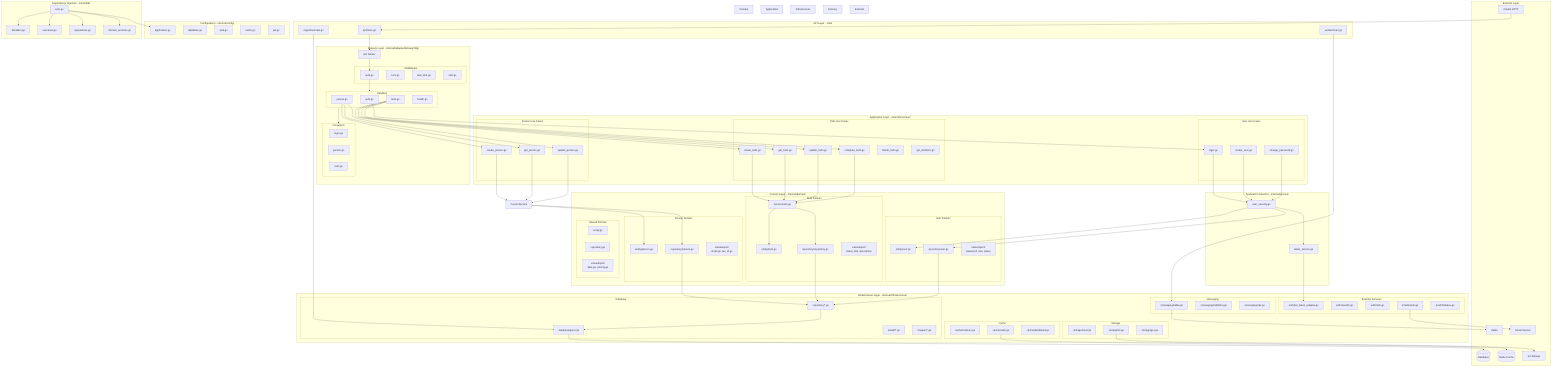 ---
config:
  layout: fixed
---
flowchart TB
 subgraph subGraph0["External Layer"]
        Client["Cliente HTTP"]
        DB[("Database")]
        Redis[("Redis Cache")]
        S3["S3 Storage"]
        Kafka["Kafka"]
        Email["Email Service"]
  end
 subgraph subGraph1["API Layer - cmd/"]
        API["api/main.go"]
        Worker["worker/main.go"]
        Migration["migration/main.go"]
  end
 subgraph Handlers["Handlers"]
        AuthHandler["auth.go"]
        PersonHandler["person.go"]
        TodoHandler["todo.go"]
        HealthHandler["health.go"]
  end
 subgraph Middleware["Middleware"]
        AuthMW["auth.go"]
        CORS["cors.go"]
        RateLimit["rate_limit.go"]
        OIDC["oidc.go"]
  end
 subgraph Presenters["Presenters"]
        LoginPres["login.go"]
        PersonPres["person.go"]
        TodoPres["todo.go"]
  end
 subgraph subGraph5["Delivery Layer - internal/adapter/delivery/http/"]
        Gin["Gin Router"]
        Handlers
        Middleware
        Presenters
  end
 subgraph subGraph6["Person Use Cases"]
        CreatePerson["create_person.go"]
        GetPerson["get_person.go"]
        UpdatePerson["update_person.go"]
  end
 subgraph subGraph7["Todo Use Cases"]
        CreateTodo["create_todo.go"]
        GetTodo["get_todo.go"]
        UpdateTodo["update_todo.go"]
        CompleteTodo["complete_todo.go"]
        DeleteTodo["delete_todo.go"]
        GetStats["get_statistics.go"]
  end
 subgraph subGraph8["User Use Cases"]
        CreateUser["create_user.go"]
        Login["login.go"]
        ChangePassword["change_password.go"]
  end
 subgraph subGraph9["Application Layer - internal/usecase/"]
        subGraph6
        subGraph7
        subGraph8
  end
 subgraph subGraph10["Person Domain"]
        PersonEntity["entity/person.go"]
        PersonRepo["repository/person.go"]
        PersonVO["valueobject/<br>email.go, tax_id.go"]
  end
 subgraph subGraph11["Todo Domain"]
        TodoEntity["entity/todo.go"]
        TodoRepo["repository/repository.go"]
        TodoService["service/todo.go"]
        TodoVO["valueobject/<br>status, title, description"]
  end
 subgraph subGraph12["User Domain"]
        UserEntity["entity/user.go"]
        UserRepo["repository/user.go"]
        UserVO["valueobject/<br>password, role, status"]
  end
 subgraph subGraph13["Shared Domain"]
        SharedEntity["entity.go"]
        SharedRepo["repository.go"]
        SharedVO["valueobject/<br>date.go, priority.go"]
  end
 subgraph subGraph14["Domain Layer - internal/domain/"]
        subGraph10
        subGraph11
        subGraph12
        subGraph13
  end
 subgraph Database["Database"]
        GormDB["database/gorm.go"]
        Models["model/*.go"]
        Repos["repository/*.go"]
        Mappers["mapper/*.go"]
  end
 subgraph subGraph16["External Services"]
        JWT["auth/jwt_token_adapter.go"]
        OAuth["auth/oauth2.go"]
        OIDCInfra["auth/oidc.go"]
        EmailInfra["email/email.go"]
        Push["push/firebase.go"]
  end
 subgraph Cache["Cache"]
        MemCache["cache/memory.go"]
        RedisCache["cache/redis.go"]
        DistCache["cache/distributed.go"]
  end
 subgraph Storage["Storage"]
        LocalStorage["storage/local.go"]
        S3Storage["storage/s3.go"]
        GCSStorage["storage/gcs.go"]
  end
 subgraph Messaging["Messaging"]
        KafkaMsg["messaging/kafka.go"]
        RabbitMQ["messaging/rabbitmq.go"]
        SQS["messaging/sqs.go"]
  end
 subgraph subGraph20["Infrastructure Layer - internal/infrastructure/"]
        Database
        subGraph16
        Cache
        Storage
        Messaging
  end
 subgraph subGraph21["Application Services - internal/service/"]
        TokenService["token_service.go"]
        UserSecurity["user_security.go"]
  end
 subgraph subGraph22["Configuration - internal/config/"]
        AppConfig["application.go"]
        DBConfig["database.go"]
        WebConfig["web.go"]
        CacheConfig["cache.go"]
        JWTConfig["jwt.go"]
  end
 subgraph subGraph23["Dependency Injection - internal/di/"]
        DICore["core.go"]
        DIHandlers["handlers.go"]
        DIUseCases["usecases.go"]
        DIRepos["repositories.go"]
        DIServices["domain_services.go"]
  end
    Client --> API
    API --> Gin
    Worker --> KafkaMsg
    Migration --> GormDB
    Gin --> AuthMW
    AuthMW --> Handlers
    Handlers --> Presenters
    AuthHandler --> Login
    PersonHandler --> CreatePerson & GetPerson & UpdatePerson
    TodoHandler --> CreateTodo & GetTodo & UpdateTodo & CompleteTodo
    CreatePerson --> PersonService["PersonService"]
    GetPerson --> PersonService
    UpdatePerson --> PersonService
    CreateTodo --> TodoService
    GetTodo --> TodoService
    UpdateTodo --> TodoService
    CompleteTodo --> TodoService
    Login --> UserSecurity
    CreateUser --> UserSecurity
    ChangePassword --> UserSecurity
    PersonService --> PersonEntity & PersonRepo
    TodoService --> TodoEntity & TodoRepo
    UserSecurity --> UserEntity & UserRepo & TokenService
    PersonRepo --> Repos
    TodoRepo --> Repos
    UserRepo --> Repos
    Repos --> GormDB
    GormDB --> DB
    TokenService --> JWT
    RedisCache --> Redis
    S3Storage --> S3
    KafkaMsg --> Kafka
    EmailInfra --> Email
    DICore --> AppConfig & DIHandlers & DIUseCases & DIRepos & DIServices
    Domain["Domain"]
    Application["Application"]
    Infrastructure["Infrastructure"]
    Delivery["Delivery"]
    External["External"]
    style API Layer fill:#fff3e0
    style Domain Layer fill:#e1f5fe
    style Application Layer fill:#f3e5f5
    style Infrastructure Layer fill:#fce4ec
    style Delivery Layer fill:#e8f5e9
    style External Layer fill:#f5f5f5